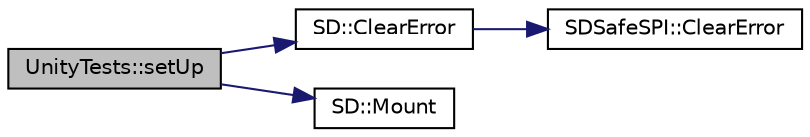 digraph "UnityTests::setUp"
{
  edge [fontname="Helvetica",fontsize="10",labelfontname="Helvetica",labelfontsize="10"];
  node [fontname="Helvetica",fontsize="10",shape=record];
  rankdir="LR";
  Node1 [label="UnityTests::setUp",height=0.2,width=0.4,color="black", fillcolor="grey75", style="filled" fontcolor="black"];
  Node1 -> Node2 [color="midnightblue",fontsize="10",style="solid",fontname="Helvetica"];
  Node2 [label="SD::ClearError",height=0.2,width=0.4,color="black", fillcolor="white", style="filled",URL="$classSD.html#ae3d681225cee64a2c7c1722f1cd9b23a",tooltip="Resets the error flag to kNoError."];
  Node2 -> Node3 [color="midnightblue",fontsize="10",style="solid",fontname="Helvetica"];
  Node3 [label="SDSafeSPI::ClearError",height=0.2,width=0.4,color="black", fillcolor="white", style="filled",URL="$classSDSafeSPI.html#a4608c282f5225c559fa836d9867e6e81",tooltip="Resets the error flag to kNoError."];
  Node1 -> Node4 [color="midnightblue",fontsize="10",style="solid",fontname="Helvetica"];
  Node4 [label="SD::Mount",height=0.2,width=0.4,color="black", fillcolor="white", style="filled",URL="$classSD.html#a060b14479082f34827e118b885808985",tooltip="Mounts a volume."];
}
